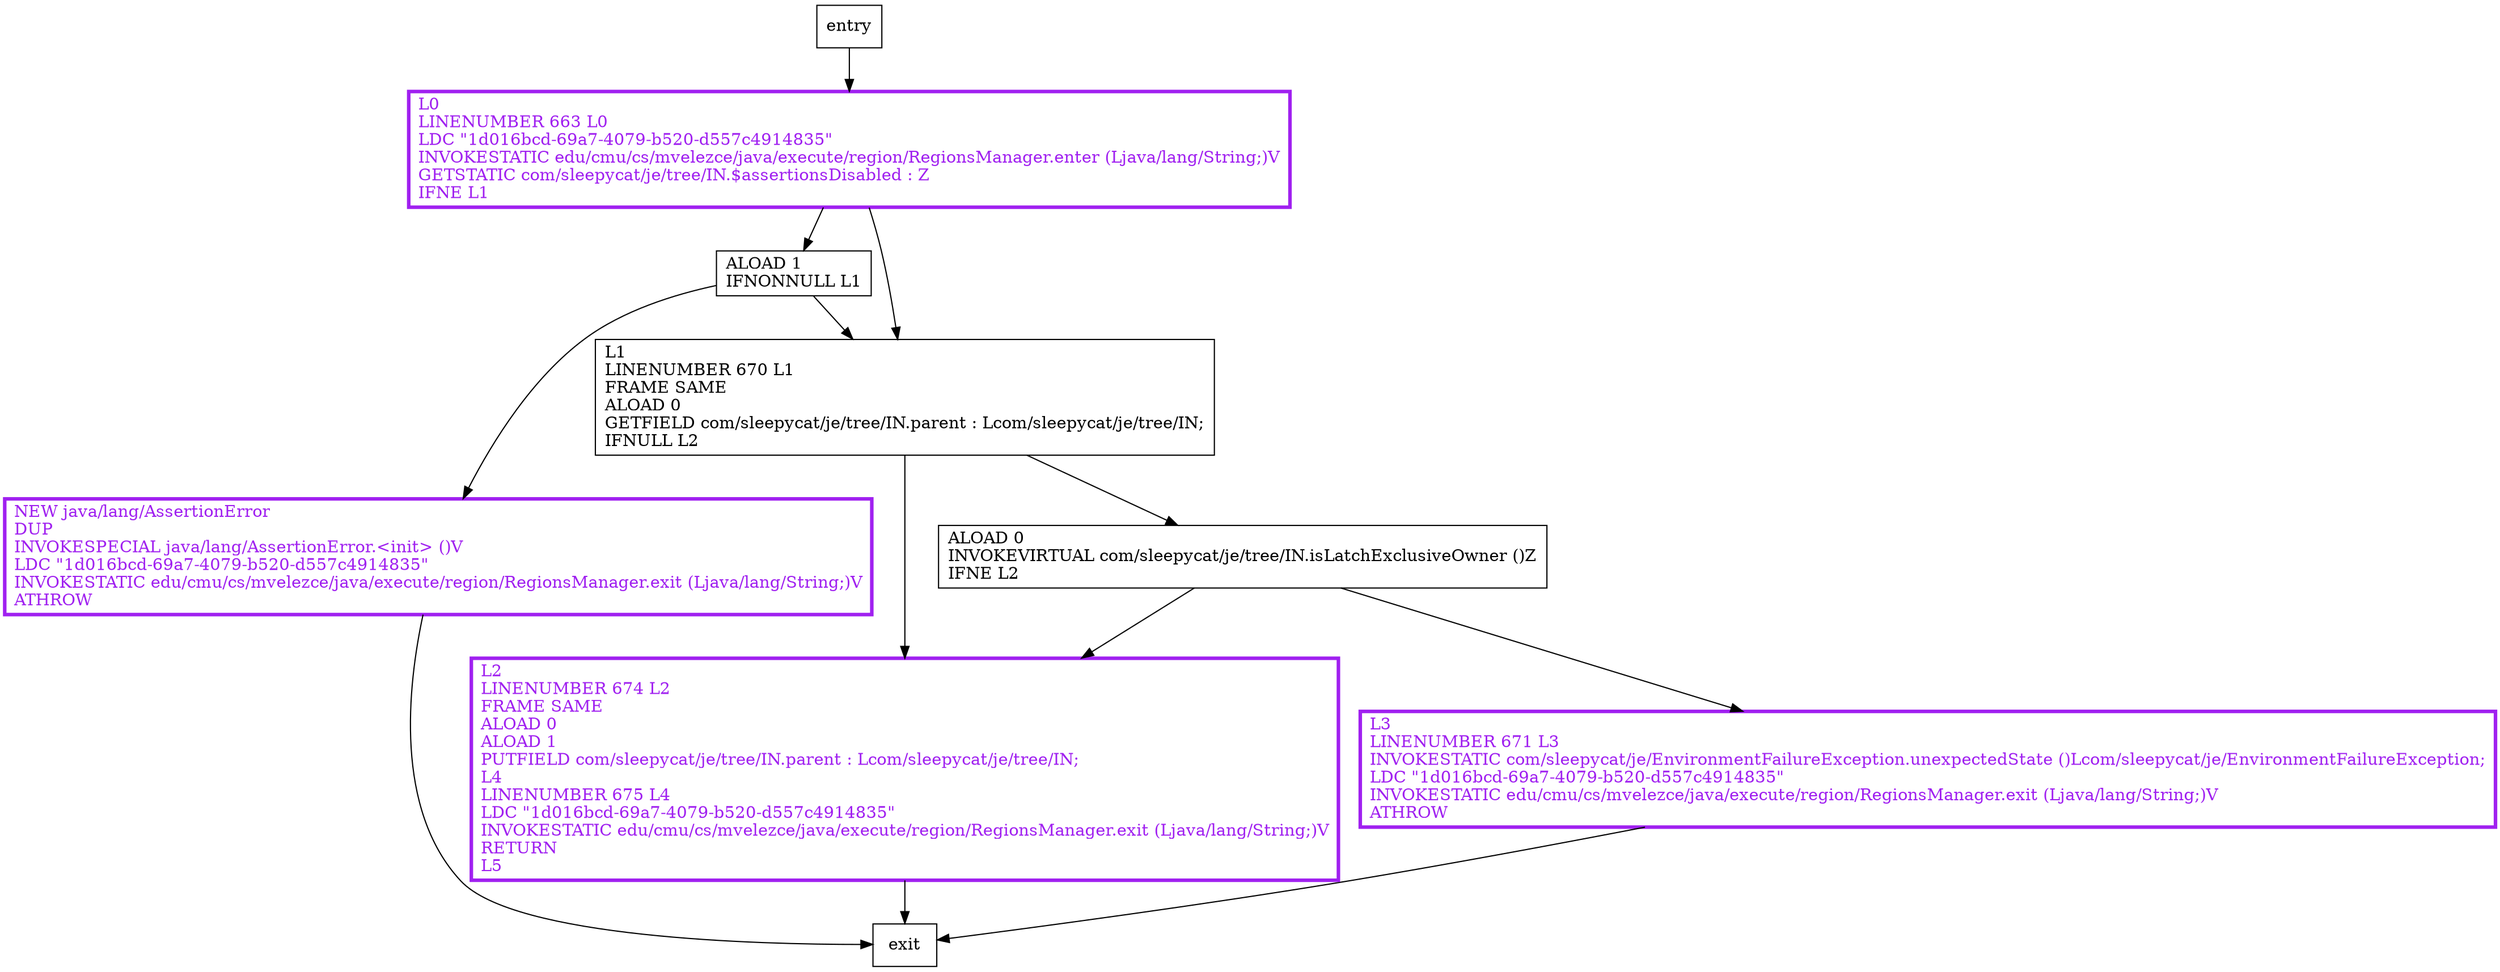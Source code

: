digraph setParent {
node [shape=record];
566813218 [label="L3\lLINENUMBER 671 L3\lINVOKESTATIC com/sleepycat/je/EnvironmentFailureException.unexpectedState ()Lcom/sleepycat/je/EnvironmentFailureException;\lLDC \"1d016bcd-69a7-4079-b520-d557c4914835\"\lINVOKESTATIC edu/cmu/cs/mvelezce/java/execute/region/RegionsManager.exit (Ljava/lang/String;)V\lATHROW\l"];
1070037262 [label="NEW java/lang/AssertionError\lDUP\lINVOKESPECIAL java/lang/AssertionError.\<init\> ()V\lLDC \"1d016bcd-69a7-4079-b520-d557c4914835\"\lINVOKESTATIC edu/cmu/cs/mvelezce/java/execute/region/RegionsManager.exit (Ljava/lang/String;)V\lATHROW\l"];
544906101 [label="L0\lLINENUMBER 663 L0\lLDC \"1d016bcd-69a7-4079-b520-d557c4914835\"\lINVOKESTATIC edu/cmu/cs/mvelezce/java/execute/region/RegionsManager.enter (Ljava/lang/String;)V\lGETSTATIC com/sleepycat/je/tree/IN.$assertionsDisabled : Z\lIFNE L1\l"];
1267924144 [label="L2\lLINENUMBER 674 L2\lFRAME SAME\lALOAD 0\lALOAD 1\lPUTFIELD com/sleepycat/je/tree/IN.parent : Lcom/sleepycat/je/tree/IN;\lL4\lLINENUMBER 675 L4\lLDC \"1d016bcd-69a7-4079-b520-d557c4914835\"\lINVOKESTATIC edu/cmu/cs/mvelezce/java/execute/region/RegionsManager.exit (Ljava/lang/String;)V\lRETURN\lL5\l"];
355629283 [label="ALOAD 0\lINVOKEVIRTUAL com/sleepycat/je/tree/IN.isLatchExclusiveOwner ()Z\lIFNE L2\l"];
2045043538 [label="ALOAD 1\lIFNONNULL L1\l"];
1857773233 [label="L1\lLINENUMBER 670 L1\lFRAME SAME\lALOAD 0\lGETFIELD com/sleepycat/je/tree/IN.parent : Lcom/sleepycat/je/tree/IN;\lIFNULL L2\l"];
entry;
exit;
566813218 -> exit
entry -> 544906101
1070037262 -> exit
544906101 -> 2045043538
544906101 -> 1857773233
1267924144 -> exit
355629283 -> 566813218
355629283 -> 1267924144
2045043538 -> 1070037262
2045043538 -> 1857773233
1857773233 -> 1267924144
1857773233 -> 355629283
566813218[fontcolor="purple", penwidth=3, color="purple"];
1070037262[fontcolor="purple", penwidth=3, color="purple"];
544906101[fontcolor="purple", penwidth=3, color="purple"];
1267924144[fontcolor="purple", penwidth=3, color="purple"];
}
